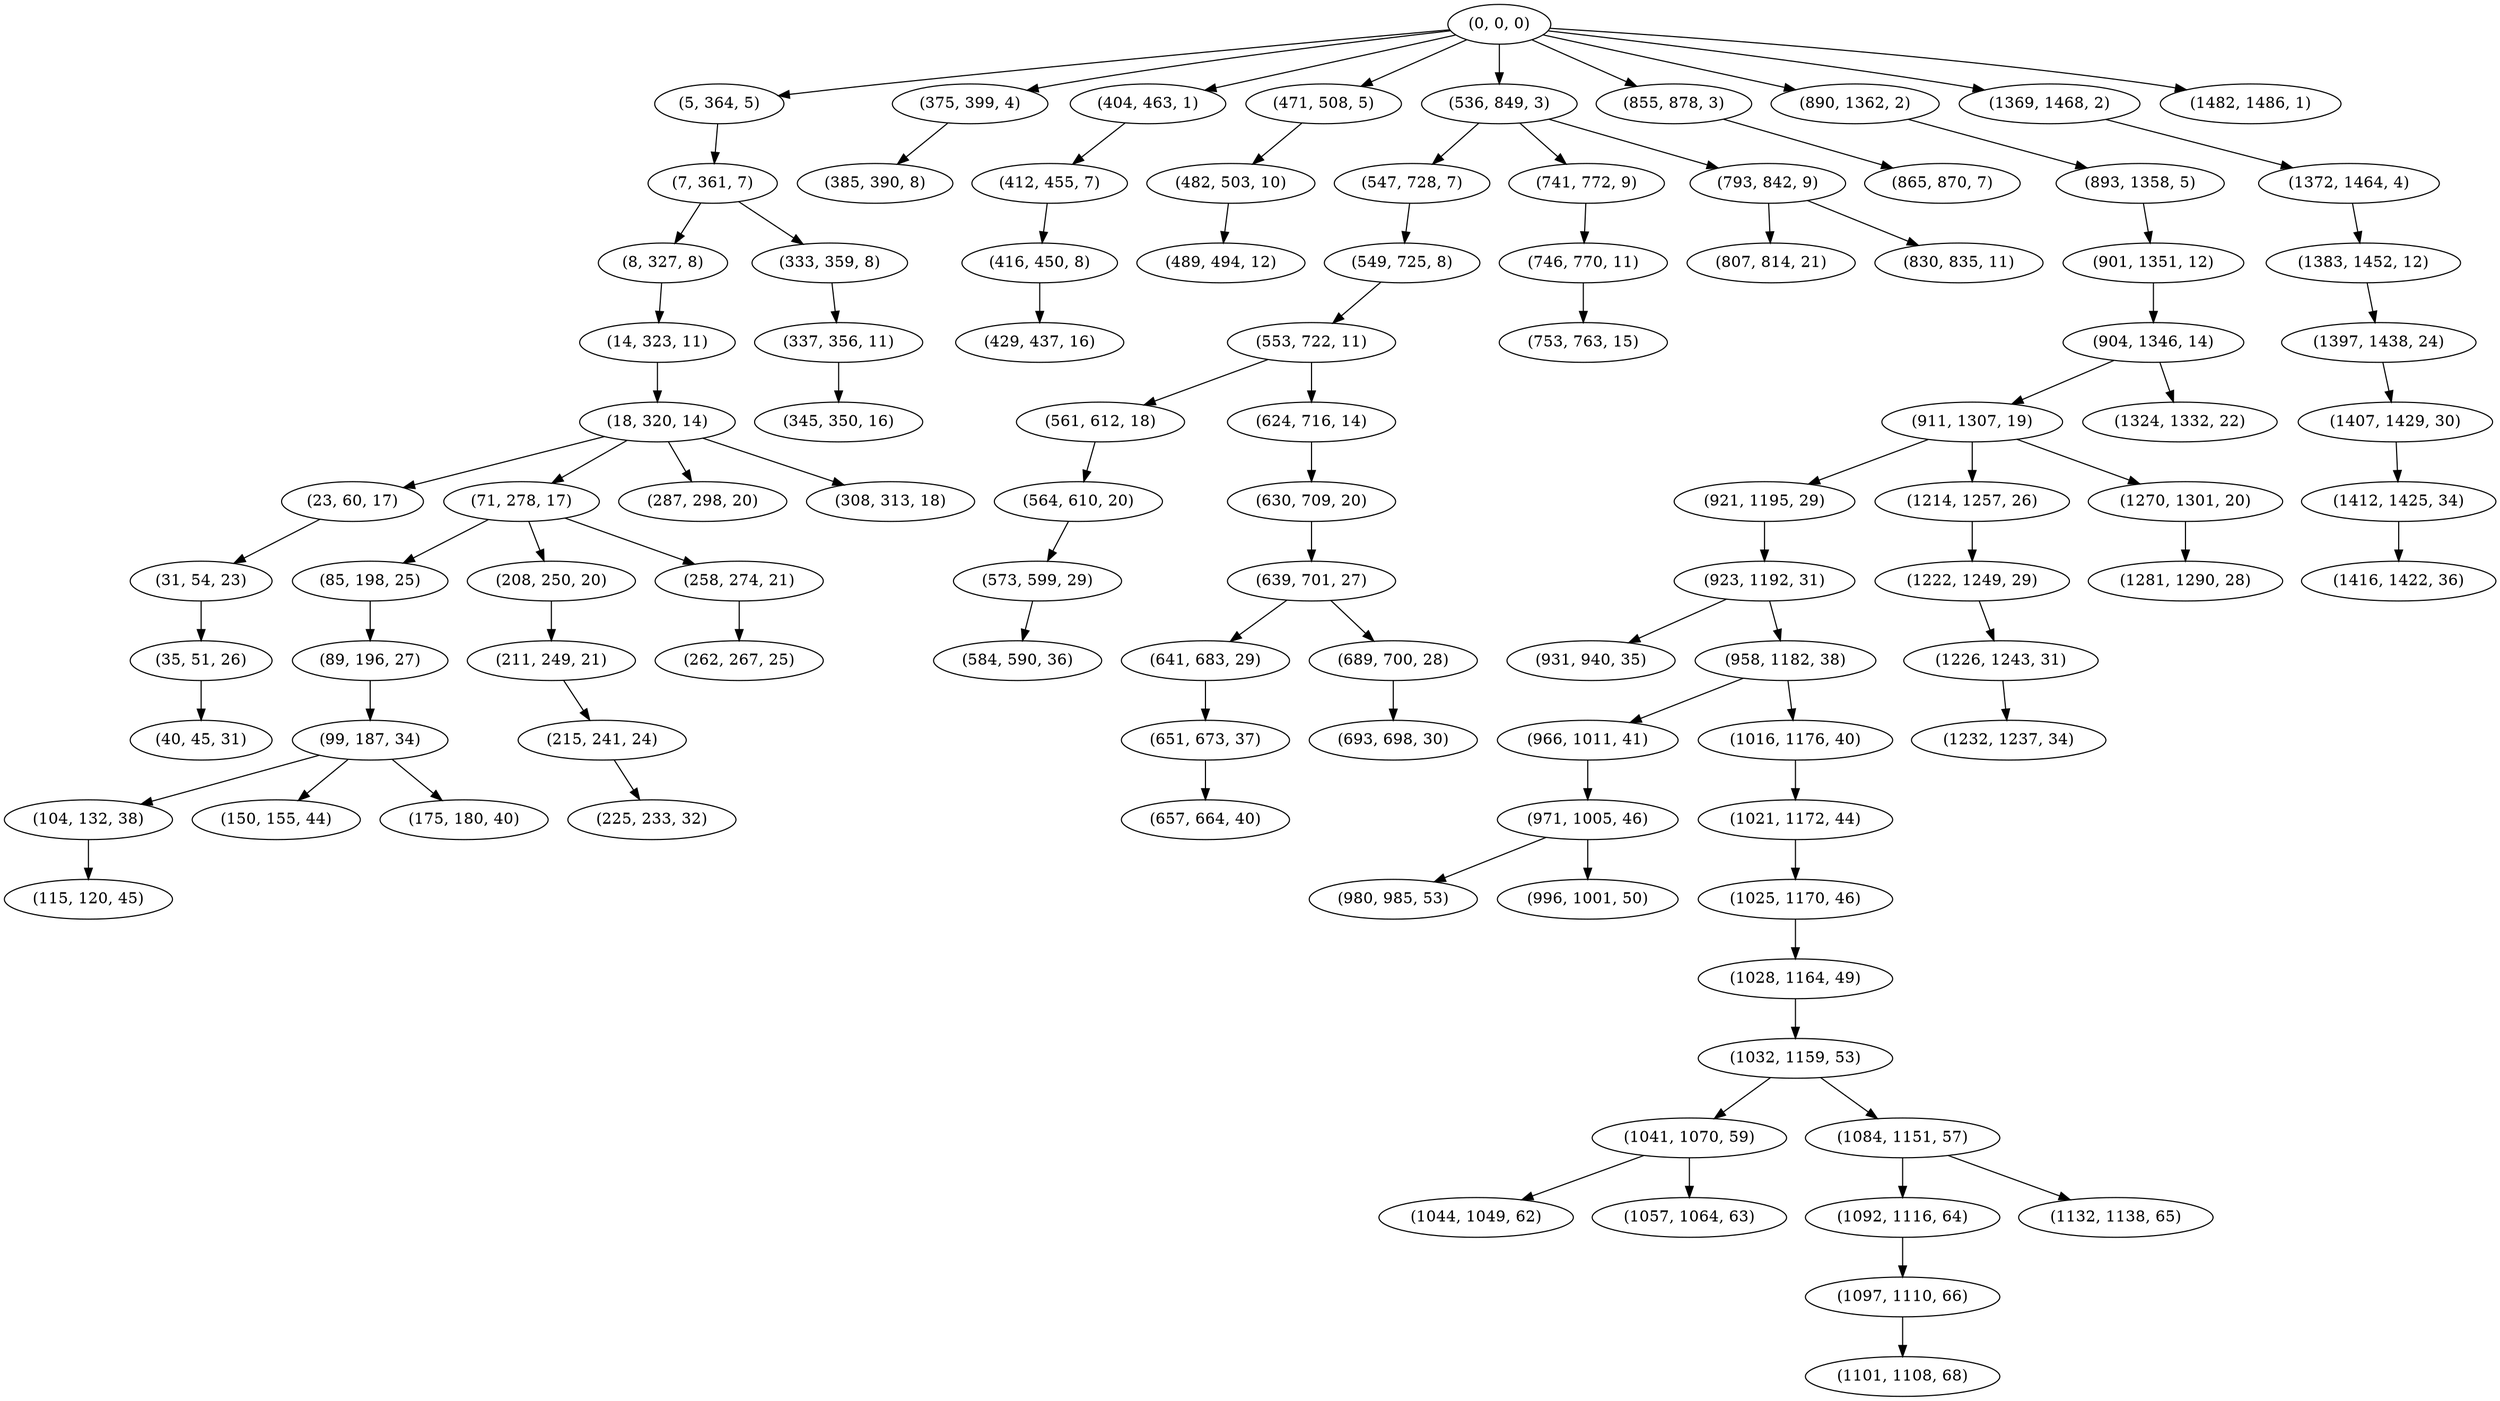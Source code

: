 digraph tree {
    "(0, 0, 0)";
    "(5, 364, 5)";
    "(7, 361, 7)";
    "(8, 327, 8)";
    "(14, 323, 11)";
    "(18, 320, 14)";
    "(23, 60, 17)";
    "(31, 54, 23)";
    "(35, 51, 26)";
    "(40, 45, 31)";
    "(71, 278, 17)";
    "(85, 198, 25)";
    "(89, 196, 27)";
    "(99, 187, 34)";
    "(104, 132, 38)";
    "(115, 120, 45)";
    "(150, 155, 44)";
    "(175, 180, 40)";
    "(208, 250, 20)";
    "(211, 249, 21)";
    "(215, 241, 24)";
    "(225, 233, 32)";
    "(258, 274, 21)";
    "(262, 267, 25)";
    "(287, 298, 20)";
    "(308, 313, 18)";
    "(333, 359, 8)";
    "(337, 356, 11)";
    "(345, 350, 16)";
    "(375, 399, 4)";
    "(385, 390, 8)";
    "(404, 463, 1)";
    "(412, 455, 7)";
    "(416, 450, 8)";
    "(429, 437, 16)";
    "(471, 508, 5)";
    "(482, 503, 10)";
    "(489, 494, 12)";
    "(536, 849, 3)";
    "(547, 728, 7)";
    "(549, 725, 8)";
    "(553, 722, 11)";
    "(561, 612, 18)";
    "(564, 610, 20)";
    "(573, 599, 29)";
    "(584, 590, 36)";
    "(624, 716, 14)";
    "(630, 709, 20)";
    "(639, 701, 27)";
    "(641, 683, 29)";
    "(651, 673, 37)";
    "(657, 664, 40)";
    "(689, 700, 28)";
    "(693, 698, 30)";
    "(741, 772, 9)";
    "(746, 770, 11)";
    "(753, 763, 15)";
    "(793, 842, 9)";
    "(807, 814, 21)";
    "(830, 835, 11)";
    "(855, 878, 3)";
    "(865, 870, 7)";
    "(890, 1362, 2)";
    "(893, 1358, 5)";
    "(901, 1351, 12)";
    "(904, 1346, 14)";
    "(911, 1307, 19)";
    "(921, 1195, 29)";
    "(923, 1192, 31)";
    "(931, 940, 35)";
    "(958, 1182, 38)";
    "(966, 1011, 41)";
    "(971, 1005, 46)";
    "(980, 985, 53)";
    "(996, 1001, 50)";
    "(1016, 1176, 40)";
    "(1021, 1172, 44)";
    "(1025, 1170, 46)";
    "(1028, 1164, 49)";
    "(1032, 1159, 53)";
    "(1041, 1070, 59)";
    "(1044, 1049, 62)";
    "(1057, 1064, 63)";
    "(1084, 1151, 57)";
    "(1092, 1116, 64)";
    "(1097, 1110, 66)";
    "(1101, 1108, 68)";
    "(1132, 1138, 65)";
    "(1214, 1257, 26)";
    "(1222, 1249, 29)";
    "(1226, 1243, 31)";
    "(1232, 1237, 34)";
    "(1270, 1301, 20)";
    "(1281, 1290, 28)";
    "(1324, 1332, 22)";
    "(1369, 1468, 2)";
    "(1372, 1464, 4)";
    "(1383, 1452, 12)";
    "(1397, 1438, 24)";
    "(1407, 1429, 30)";
    "(1412, 1425, 34)";
    "(1416, 1422, 36)";
    "(1482, 1486, 1)";
    "(0, 0, 0)" -> "(5, 364, 5)";
    "(0, 0, 0)" -> "(375, 399, 4)";
    "(0, 0, 0)" -> "(404, 463, 1)";
    "(0, 0, 0)" -> "(471, 508, 5)";
    "(0, 0, 0)" -> "(536, 849, 3)";
    "(0, 0, 0)" -> "(855, 878, 3)";
    "(0, 0, 0)" -> "(890, 1362, 2)";
    "(0, 0, 0)" -> "(1369, 1468, 2)";
    "(0, 0, 0)" -> "(1482, 1486, 1)";
    "(5, 364, 5)" -> "(7, 361, 7)";
    "(7, 361, 7)" -> "(8, 327, 8)";
    "(7, 361, 7)" -> "(333, 359, 8)";
    "(8, 327, 8)" -> "(14, 323, 11)";
    "(14, 323, 11)" -> "(18, 320, 14)";
    "(18, 320, 14)" -> "(23, 60, 17)";
    "(18, 320, 14)" -> "(71, 278, 17)";
    "(18, 320, 14)" -> "(287, 298, 20)";
    "(18, 320, 14)" -> "(308, 313, 18)";
    "(23, 60, 17)" -> "(31, 54, 23)";
    "(31, 54, 23)" -> "(35, 51, 26)";
    "(35, 51, 26)" -> "(40, 45, 31)";
    "(71, 278, 17)" -> "(85, 198, 25)";
    "(71, 278, 17)" -> "(208, 250, 20)";
    "(71, 278, 17)" -> "(258, 274, 21)";
    "(85, 198, 25)" -> "(89, 196, 27)";
    "(89, 196, 27)" -> "(99, 187, 34)";
    "(99, 187, 34)" -> "(104, 132, 38)";
    "(99, 187, 34)" -> "(150, 155, 44)";
    "(99, 187, 34)" -> "(175, 180, 40)";
    "(104, 132, 38)" -> "(115, 120, 45)";
    "(208, 250, 20)" -> "(211, 249, 21)";
    "(211, 249, 21)" -> "(215, 241, 24)";
    "(215, 241, 24)" -> "(225, 233, 32)";
    "(258, 274, 21)" -> "(262, 267, 25)";
    "(333, 359, 8)" -> "(337, 356, 11)";
    "(337, 356, 11)" -> "(345, 350, 16)";
    "(375, 399, 4)" -> "(385, 390, 8)";
    "(404, 463, 1)" -> "(412, 455, 7)";
    "(412, 455, 7)" -> "(416, 450, 8)";
    "(416, 450, 8)" -> "(429, 437, 16)";
    "(471, 508, 5)" -> "(482, 503, 10)";
    "(482, 503, 10)" -> "(489, 494, 12)";
    "(536, 849, 3)" -> "(547, 728, 7)";
    "(536, 849, 3)" -> "(741, 772, 9)";
    "(536, 849, 3)" -> "(793, 842, 9)";
    "(547, 728, 7)" -> "(549, 725, 8)";
    "(549, 725, 8)" -> "(553, 722, 11)";
    "(553, 722, 11)" -> "(561, 612, 18)";
    "(553, 722, 11)" -> "(624, 716, 14)";
    "(561, 612, 18)" -> "(564, 610, 20)";
    "(564, 610, 20)" -> "(573, 599, 29)";
    "(573, 599, 29)" -> "(584, 590, 36)";
    "(624, 716, 14)" -> "(630, 709, 20)";
    "(630, 709, 20)" -> "(639, 701, 27)";
    "(639, 701, 27)" -> "(641, 683, 29)";
    "(639, 701, 27)" -> "(689, 700, 28)";
    "(641, 683, 29)" -> "(651, 673, 37)";
    "(651, 673, 37)" -> "(657, 664, 40)";
    "(689, 700, 28)" -> "(693, 698, 30)";
    "(741, 772, 9)" -> "(746, 770, 11)";
    "(746, 770, 11)" -> "(753, 763, 15)";
    "(793, 842, 9)" -> "(807, 814, 21)";
    "(793, 842, 9)" -> "(830, 835, 11)";
    "(855, 878, 3)" -> "(865, 870, 7)";
    "(890, 1362, 2)" -> "(893, 1358, 5)";
    "(893, 1358, 5)" -> "(901, 1351, 12)";
    "(901, 1351, 12)" -> "(904, 1346, 14)";
    "(904, 1346, 14)" -> "(911, 1307, 19)";
    "(904, 1346, 14)" -> "(1324, 1332, 22)";
    "(911, 1307, 19)" -> "(921, 1195, 29)";
    "(911, 1307, 19)" -> "(1214, 1257, 26)";
    "(911, 1307, 19)" -> "(1270, 1301, 20)";
    "(921, 1195, 29)" -> "(923, 1192, 31)";
    "(923, 1192, 31)" -> "(931, 940, 35)";
    "(923, 1192, 31)" -> "(958, 1182, 38)";
    "(958, 1182, 38)" -> "(966, 1011, 41)";
    "(958, 1182, 38)" -> "(1016, 1176, 40)";
    "(966, 1011, 41)" -> "(971, 1005, 46)";
    "(971, 1005, 46)" -> "(980, 985, 53)";
    "(971, 1005, 46)" -> "(996, 1001, 50)";
    "(1016, 1176, 40)" -> "(1021, 1172, 44)";
    "(1021, 1172, 44)" -> "(1025, 1170, 46)";
    "(1025, 1170, 46)" -> "(1028, 1164, 49)";
    "(1028, 1164, 49)" -> "(1032, 1159, 53)";
    "(1032, 1159, 53)" -> "(1041, 1070, 59)";
    "(1032, 1159, 53)" -> "(1084, 1151, 57)";
    "(1041, 1070, 59)" -> "(1044, 1049, 62)";
    "(1041, 1070, 59)" -> "(1057, 1064, 63)";
    "(1084, 1151, 57)" -> "(1092, 1116, 64)";
    "(1084, 1151, 57)" -> "(1132, 1138, 65)";
    "(1092, 1116, 64)" -> "(1097, 1110, 66)";
    "(1097, 1110, 66)" -> "(1101, 1108, 68)";
    "(1214, 1257, 26)" -> "(1222, 1249, 29)";
    "(1222, 1249, 29)" -> "(1226, 1243, 31)";
    "(1226, 1243, 31)" -> "(1232, 1237, 34)";
    "(1270, 1301, 20)" -> "(1281, 1290, 28)";
    "(1369, 1468, 2)" -> "(1372, 1464, 4)";
    "(1372, 1464, 4)" -> "(1383, 1452, 12)";
    "(1383, 1452, 12)" -> "(1397, 1438, 24)";
    "(1397, 1438, 24)" -> "(1407, 1429, 30)";
    "(1407, 1429, 30)" -> "(1412, 1425, 34)";
    "(1412, 1425, 34)" -> "(1416, 1422, 36)";
}
